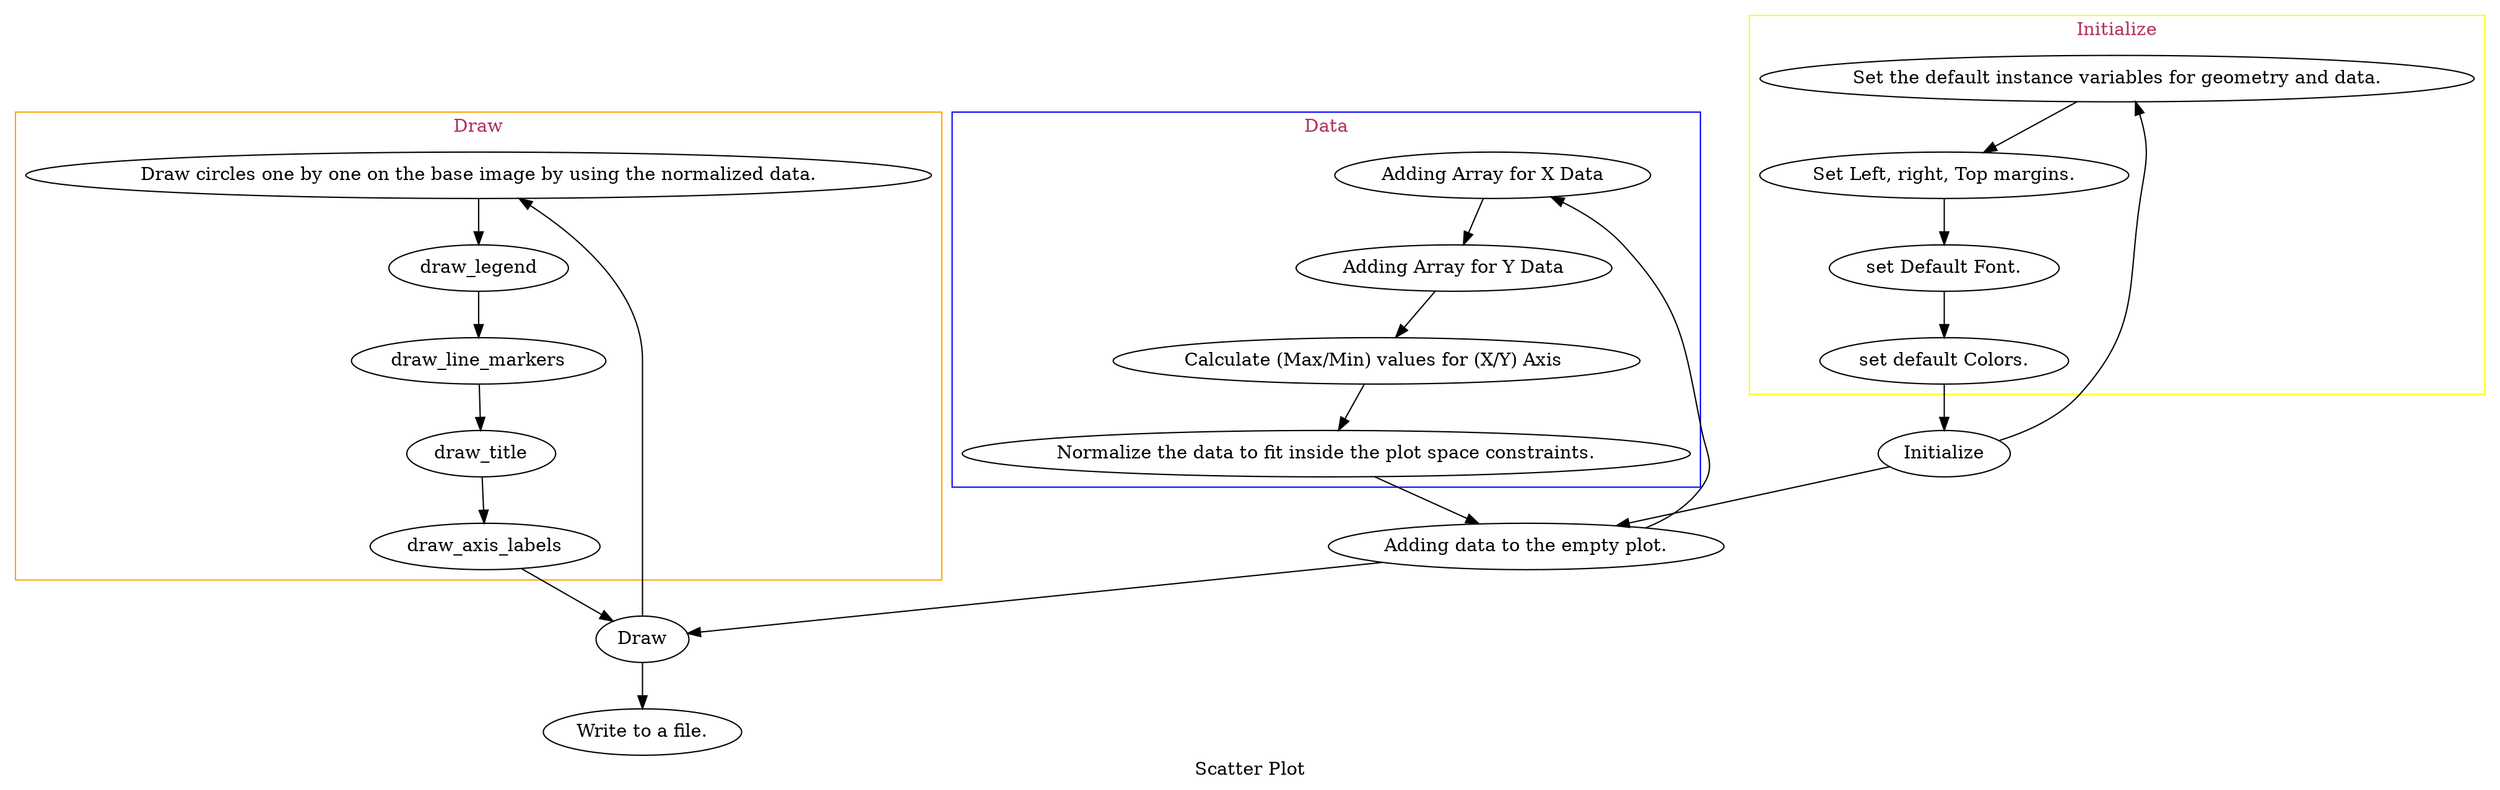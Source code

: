 digraph G{
  label="Scatter Plot";
  bgcolor=white;
  0[label="Initialize"];
  0->1;
  0->8;

    subgraph cluster_0 {
    label="Initialize"
     fontcolor="maroon"
    color="yellow"
    1[label="Set the default instance variables for geometry and data."];
    47[label="Set Left, right, Top margins."]
    48[label="set Default Font."]
    49[label="set default Colors."];
    1->47->48->49;

    }
    49->0;

    8[label="Adding data to the empty plot."]
        subgraph cluster_1 {

        color="blue"
        label="Data"
         fontcolor="maroon"
  9->10->11->12;
  9[label="Adding Array for X Data"]
  10[label="Adding Array for Y Data"]
  11[label="Calculate (Max/Min) values for (X/Y) Axis "];
  12[label="Normalize the data to fit inside the plot space constraints."]
  }
  8->9;
  12 ->8;

8->13;
  13[label="Draw" ]

      subgraph cluster_2 {

label="Draw"
 fontcolor="maroon"
color="orange"
  14[label="Draw circles one by one on the base image by using the normalized data."]
[fillcolor = orange];
  2[label="draw_legend"];
  3[label="draw_line_markers"];
  4[label="draw_title"];
  5[label="draw_axis_labels"];
  14->2->3->4->5;

  }
  13->14;
  5->13;
  13->15;

  15[label="Write to a file."];
}
